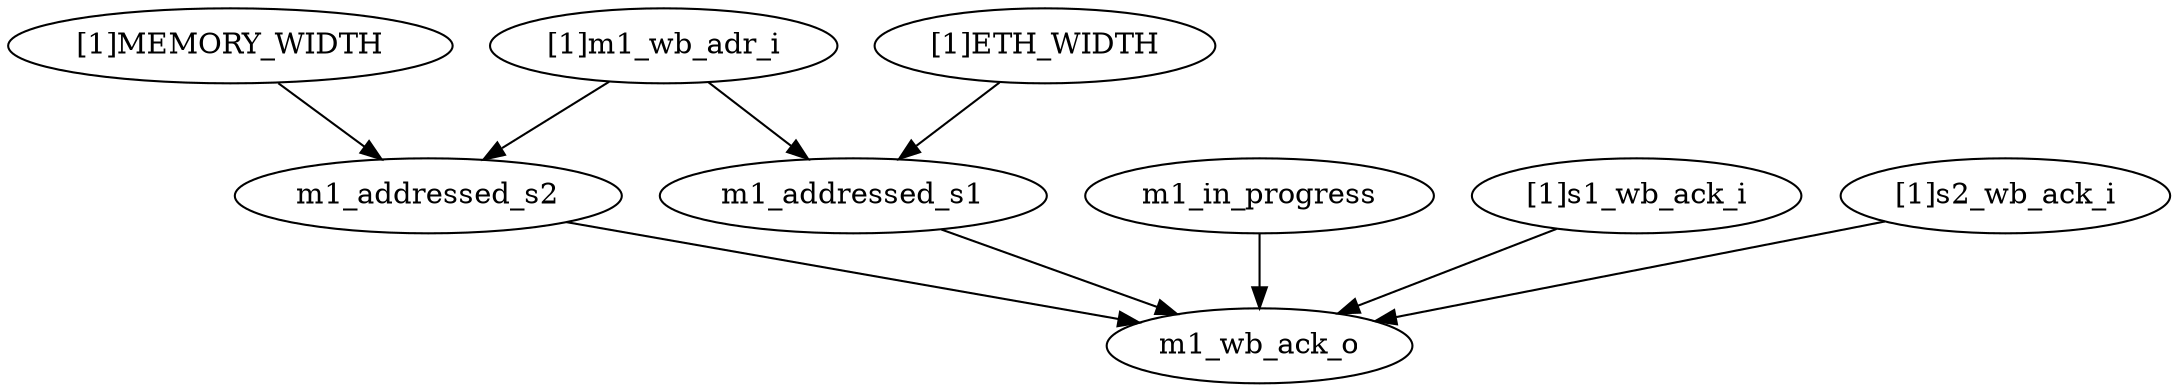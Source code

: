 strict digraph "" {
	m1_addressed_s1	 [complexity=1,
		importance=0.0544530919606,
		rank=0.0544530919606];
	m1_wb_ack_o	 [complexity=0,
		importance=0.01827198647,
		rank=0.0];
	m1_addressed_s1 -> m1_wb_ack_o;
	"[1]MEMORY_WIDTH"	 [complexity=7,
		importance=0.0492058805746,
		rank=0.00702941151065];
	m1_addressed_s2	 [complexity=1,
		importance=0.0361811054907,
		rank=0.0361811054907];
	"[1]MEMORY_WIDTH" -> m1_addressed_s2;
	m1_addressed_s2 -> m1_wb_ack_o;
	m1_in_progress	 [complexity=1,
		importance=0.0764048397157,
		rank=0.0764048397157];
	m1_in_progress -> m1_wb_ack_o;
	"[1]m1_wb_adr_i"	 [complexity=7,
		importance=0.0674778670445,
		rank=0.00963969529207];
	"[1]m1_wb_adr_i" -> m1_addressed_s1;
	"[1]m1_wb_adr_i" -> m1_addressed_s2;
	"[1]ETH_WIDTH"	 [complexity=7,
		importance=0.0674778670445,
		rank=0.00963969529207];
	"[1]ETH_WIDTH" -> m1_addressed_s1;
	"[1]s1_wb_ack_i"	 [complexity=2,
		importance=0.0312967615538,
		rank=0.0156483807769];
	"[1]s1_wb_ack_i" -> m1_wb_ack_o;
	"[1]s2_wb_ack_i"	 [complexity=2,
		importance=0.0312967615538,
		rank=0.0156483807769];
	"[1]s2_wb_ack_i" -> m1_wb_ack_o;
}
